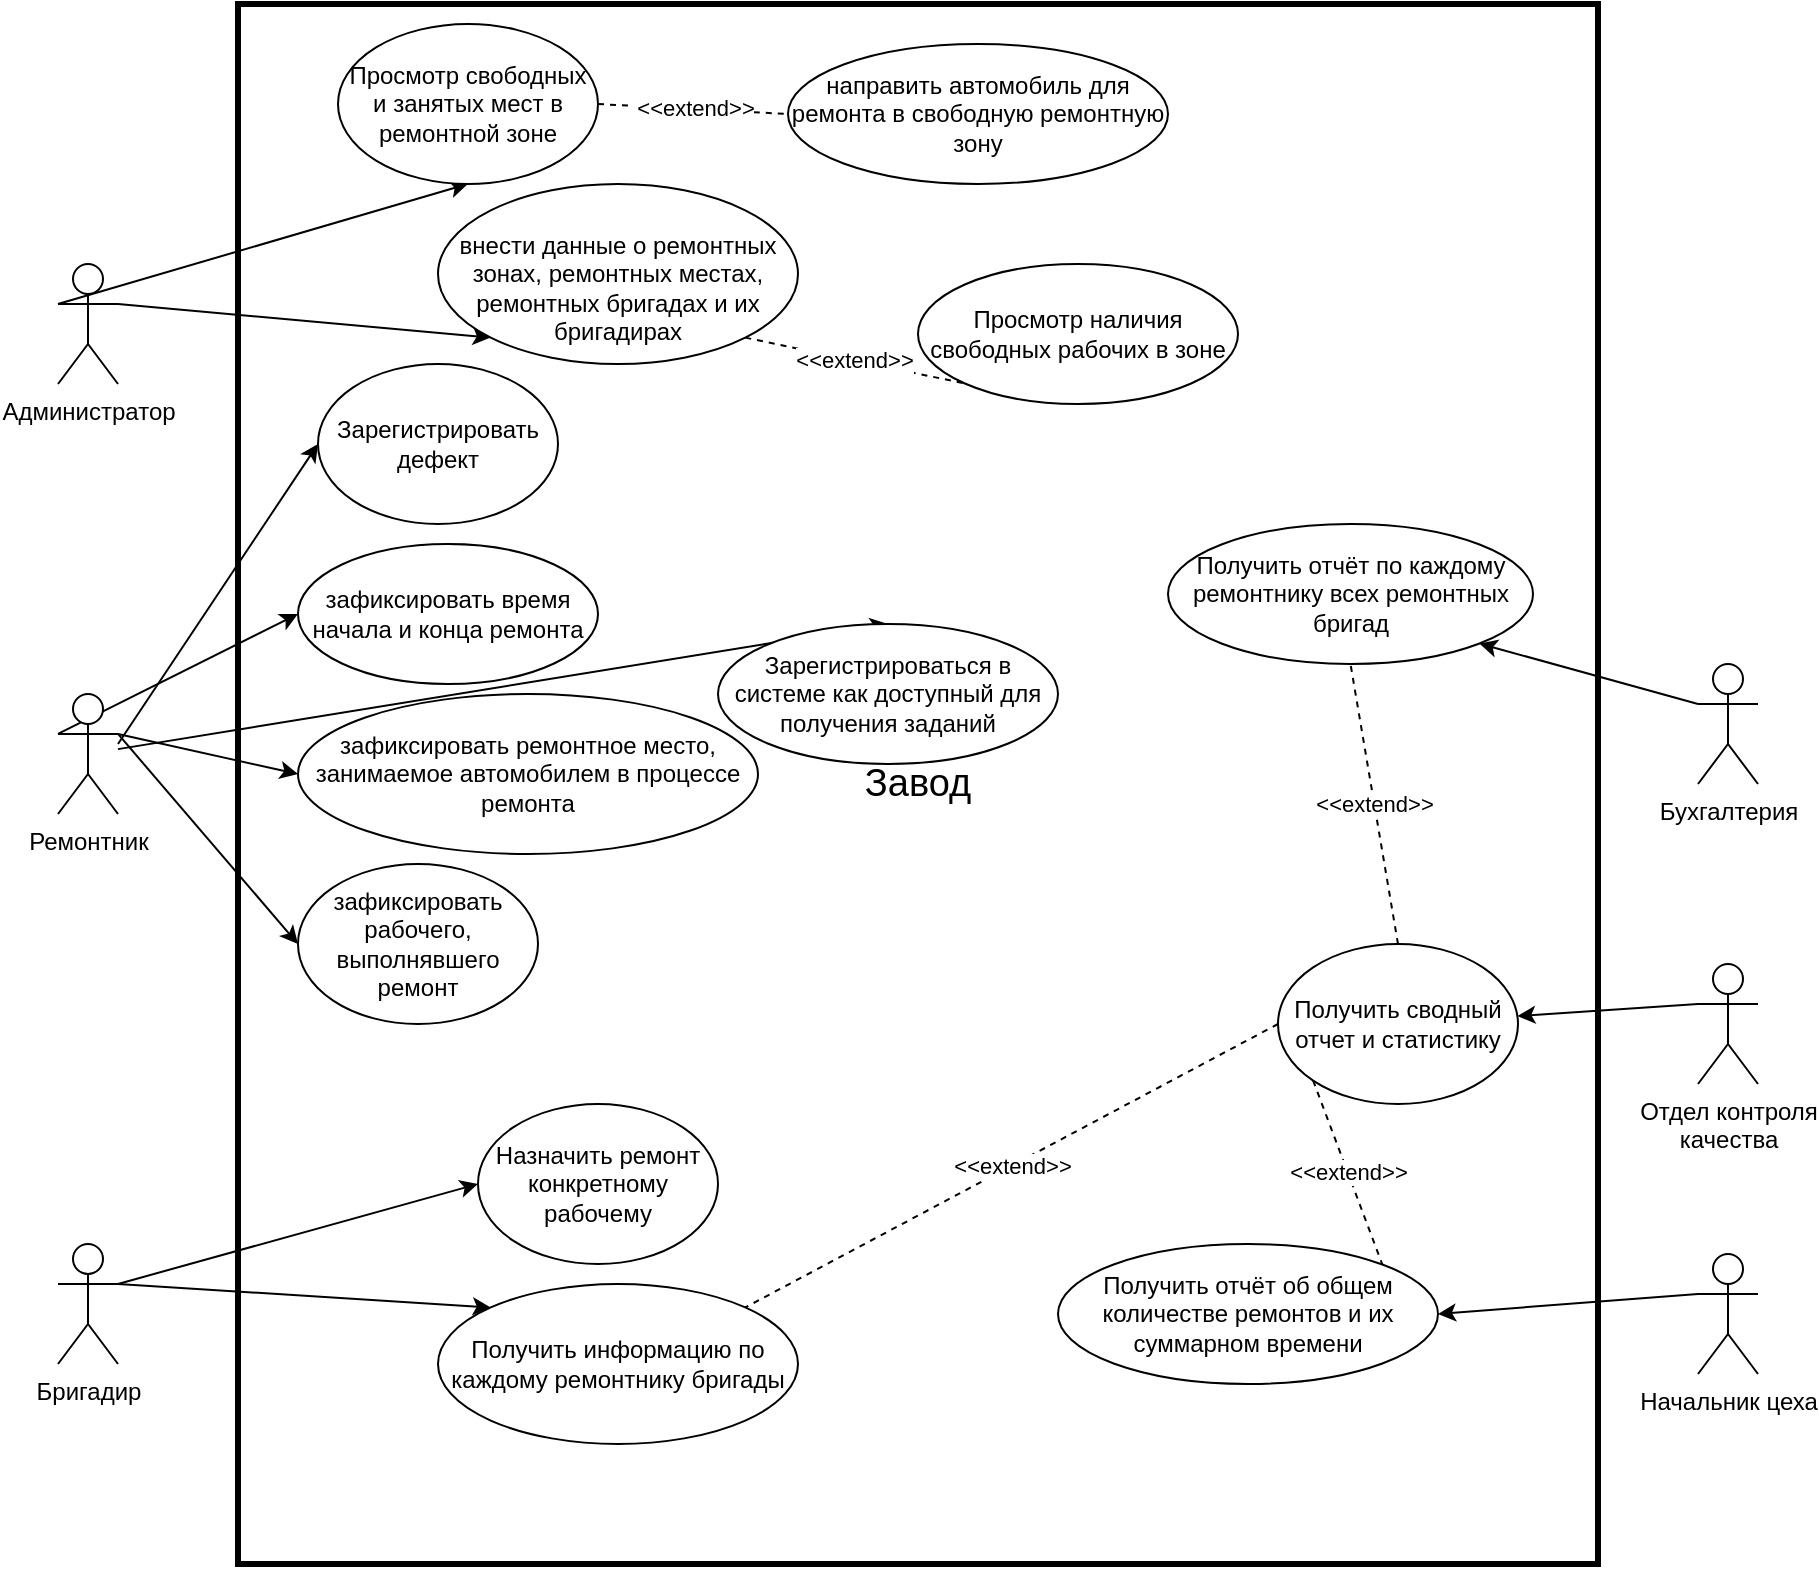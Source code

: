 <mxfile version="13.7.1" type="device"><diagram id="2OyqJ_L4pA5Itg6f1f_D" name="Page-1"><mxGraphModel dx="1351" dy="853" grid="1" gridSize="10" guides="1" tooltips="1" connect="1" arrows="1" fold="1" page="1" pageScale="1" pageWidth="827" pageHeight="1169" math="0" shadow="0"><root><mxCell id="0"/><mxCell id="1" parent="0"/><mxCell id="Z4NYxRII471GdYBQ2so8-115" value="&lt;font style=&quot;font-size: 19px&quot;&gt;Завод&lt;/font&gt;" style="rounded=0;whiteSpace=wrap;html=1;strokeWidth=3;fillColor=none;" vertex="1" parent="1"><mxGeometry x="130" y="20" width="680" height="780" as="geometry"/></mxCell><mxCell id="Z4NYxRII471GdYBQ2so8-71" style="edgeStyle=none;rounded=0;jumpStyle=none;orthogonalLoop=1;jettySize=auto;html=1;exitX=0;exitY=0.333;exitDx=0;exitDy=0;exitPerimeter=0;entryX=1;entryY=0.5;entryDx=0;entryDy=0;" edge="1" parent="1" source="Z4NYxRII471GdYBQ2so8-72" target="Z4NYxRII471GdYBQ2so8-99"><mxGeometry relative="1" as="geometry"/></mxCell><mxCell id="Z4NYxRII471GdYBQ2so8-72" value="Начальник цеха" style="shape=umlActor;verticalLabelPosition=bottom;verticalAlign=top;html=1;outlineConnect=0;" vertex="1" parent="1"><mxGeometry x="860" y="645" width="30" height="60" as="geometry"/></mxCell><mxCell id="Z4NYxRII471GdYBQ2so8-73" style="edgeStyle=none;rounded=0;jumpStyle=none;orthogonalLoop=1;jettySize=auto;html=1;exitX=0;exitY=0.333;exitDx=0;exitDy=0;exitPerimeter=0;entryX=0.5;entryY=1;entryDx=0;entryDy=0;" edge="1" parent="1" source="Z4NYxRII471GdYBQ2so8-75" target="Z4NYxRII471GdYBQ2so8-93"><mxGeometry relative="1" as="geometry"/></mxCell><mxCell id="Z4NYxRII471GdYBQ2so8-74" style="edgeStyle=none;rounded=0;jumpStyle=none;orthogonalLoop=1;jettySize=auto;html=1;exitX=1;exitY=0.333;exitDx=0;exitDy=0;exitPerimeter=0;entryX=0;entryY=1;entryDx=0;entryDy=0;" edge="1" parent="1" source="Z4NYxRII471GdYBQ2so8-75" target="Z4NYxRII471GdYBQ2so8-77"><mxGeometry relative="1" as="geometry"/></mxCell><mxCell id="Z4NYxRII471GdYBQ2so8-75" value="Администратор" style="shape=umlActor;verticalLabelPosition=bottom;verticalAlign=top;html=1;outlineConnect=0;" vertex="1" parent="1"><mxGeometry x="40" y="150" width="30" height="60" as="geometry"/></mxCell><mxCell id="Z4NYxRII471GdYBQ2so8-76" value="&amp;lt;&amp;lt;extend&amp;gt;&amp;gt;" style="edgeStyle=none;rounded=0;jumpStyle=none;orthogonalLoop=1;jettySize=auto;html=1;exitX=1;exitY=1;exitDx=0;exitDy=0;entryX=0;entryY=1;entryDx=0;entryDy=0;dashed=1;endArrow=none;endFill=0;" edge="1" parent="1" source="Z4NYxRII471GdYBQ2so8-77" target="Z4NYxRII471GdYBQ2so8-91"><mxGeometry relative="1" as="geometry"/></mxCell><mxCell id="Z4NYxRII471GdYBQ2so8-77" value="&lt;br&gt;внести данные о&amp;nbsp;ремонтных зонах, ремонтных местах, ремонтных бригадах и их бригадирах" style="ellipse;whiteSpace=wrap;html=1;" vertex="1" parent="1"><mxGeometry x="230" y="110" width="180" height="90" as="geometry"/></mxCell><mxCell id="Z4NYxRII471GdYBQ2so8-78" style="edgeStyle=none;rounded=0;jumpStyle=none;orthogonalLoop=1;jettySize=auto;html=1;exitX=0;exitY=0.333;exitDx=0;exitDy=0;exitPerimeter=0;entryX=0;entryY=0.5;entryDx=0;entryDy=0;" edge="1" parent="1" source="Z4NYxRII471GdYBQ2so8-81" target="Z4NYxRII471GdYBQ2so8-82"><mxGeometry relative="1" as="geometry"/></mxCell><mxCell id="Z4NYxRII471GdYBQ2so8-79" style="edgeStyle=none;rounded=0;jumpStyle=none;orthogonalLoop=1;jettySize=auto;html=1;exitX=1;exitY=0.333;exitDx=0;exitDy=0;exitPerimeter=0;entryX=0;entryY=0.5;entryDx=0;entryDy=0;" edge="1" parent="1" source="Z4NYxRII471GdYBQ2so8-81" target="Z4NYxRII471GdYBQ2so8-84"><mxGeometry relative="1" as="geometry"/></mxCell><mxCell id="Z4NYxRII471GdYBQ2so8-80" style="edgeStyle=none;rounded=0;jumpStyle=none;orthogonalLoop=1;jettySize=auto;html=1;exitX=1;exitY=0.333;exitDx=0;exitDy=0;exitPerimeter=0;entryX=0;entryY=0.5;entryDx=0;entryDy=0;" edge="1" parent="1" source="Z4NYxRII471GdYBQ2so8-81" target="Z4NYxRII471GdYBQ2so8-83"><mxGeometry relative="1" as="geometry"/></mxCell><mxCell id="Z4NYxRII471GdYBQ2so8-112" style="edgeStyle=none;rounded=0;orthogonalLoop=1;jettySize=auto;html=1;entryX=0;entryY=0.5;entryDx=0;entryDy=0;endArrow=classic;endFill=1;" edge="1" parent="1" target="Z4NYxRII471GdYBQ2so8-104"><mxGeometry relative="1" as="geometry"><mxPoint x="70" y="390" as="sourcePoint"/></mxGeometry></mxCell><mxCell id="Z4NYxRII471GdYBQ2so8-113" style="edgeStyle=none;rounded=0;orthogonalLoop=1;jettySize=auto;html=1;entryX=0.5;entryY=0;entryDx=0;entryDy=0;endArrow=classic;endFill=1;" edge="1" parent="1" source="Z4NYxRII471GdYBQ2so8-81" target="Z4NYxRII471GdYBQ2so8-89"><mxGeometry relative="1" as="geometry"/></mxCell><mxCell id="Z4NYxRII471GdYBQ2so8-81" value="Ремонтник" style="shape=umlActor;verticalLabelPosition=bottom;verticalAlign=top;html=1;outlineConnect=0;" vertex="1" parent="1"><mxGeometry x="40" y="365" width="30" height="60" as="geometry"/></mxCell><mxCell id="Z4NYxRII471GdYBQ2so8-82" value="&lt;span id=&quot;docs-internal-guid-4b10f4f7-7fff-964e-9d06-81d0692ab87c&quot;&gt;&lt;span style=&quot;font-family: &amp;#34;arial&amp;#34; ; background-color: transparent ; vertical-align: baseline&quot;&gt;&lt;font style=&quot;font-size: 12px&quot;&gt;зафиксировать время начала и конца ремонта&lt;/font&gt;&lt;/span&gt;&lt;/span&gt;" style="ellipse;whiteSpace=wrap;html=1;" vertex="1" parent="1"><mxGeometry x="160" y="290" width="150" height="70" as="geometry"/></mxCell><mxCell id="Z4NYxRII471GdYBQ2so8-83" value="&lt;span style=&quot;font-family: &amp;#34;arial&amp;#34;&quot;&gt;зафиксировать&lt;br&gt;рабочего, выполнявшего ремонт&lt;/span&gt;" style="ellipse;whiteSpace=wrap;html=1;" vertex="1" parent="1"><mxGeometry x="160" y="450" width="120" height="80" as="geometry"/></mxCell><mxCell id="Z4NYxRII471GdYBQ2so8-84" value="&lt;br&gt;зафиксировать&amp;nbsp;&lt;span&gt;ремонтное место, занимаемое автомобилем в процессе ремонта&lt;br&gt;&lt;br&gt;&lt;/span&gt;" style="ellipse;whiteSpace=wrap;html=1;" vertex="1" parent="1"><mxGeometry x="160" y="365" width="230" height="80" as="geometry"/></mxCell><mxCell id="Z4NYxRII471GdYBQ2so8-85" style="edgeStyle=none;rounded=0;jumpStyle=none;orthogonalLoop=1;jettySize=auto;html=1;exitX=1;exitY=0.333;exitDx=0;exitDy=0;exitPerimeter=0;entryX=0;entryY=0.5;entryDx=0;entryDy=0;" edge="1" parent="1" source="Z4NYxRII471GdYBQ2so8-87" target="Z4NYxRII471GdYBQ2so8-88"><mxGeometry relative="1" as="geometry"/></mxCell><mxCell id="Z4NYxRII471GdYBQ2so8-86" style="edgeStyle=none;rounded=0;jumpStyle=none;orthogonalLoop=1;jettySize=auto;html=1;exitX=1;exitY=0.333;exitDx=0;exitDy=0;exitPerimeter=0;entryX=0;entryY=0;entryDx=0;entryDy=0;" edge="1" parent="1" source="Z4NYxRII471GdYBQ2so8-87" target="Z4NYxRII471GdYBQ2so8-100"><mxGeometry relative="1" as="geometry"/></mxCell><mxCell id="Z4NYxRII471GdYBQ2so8-87" value="Бригадир" style="shape=umlActor;verticalLabelPosition=bottom;verticalAlign=top;html=1;outlineConnect=0;" vertex="1" parent="1"><mxGeometry x="40" y="640" width="30" height="60" as="geometry"/></mxCell><mxCell id="Z4NYxRII471GdYBQ2so8-88" value="Назначить ремонт конкретному рабочему" style="ellipse;whiteSpace=wrap;html=1;" vertex="1" parent="1"><mxGeometry x="250" y="570" width="120" height="80" as="geometry"/></mxCell><mxCell id="Z4NYxRII471GdYBQ2so8-89" value="Зарегистрироваться в системе как доступный для получения заданий" style="ellipse;whiteSpace=wrap;html=1;" vertex="1" parent="1"><mxGeometry x="370" y="330" width="170" height="70" as="geometry"/></mxCell><mxCell id="Z4NYxRII471GdYBQ2so8-90" value="&lt;div&gt;направить автомобиль для ремонта в свободную ремонтную зону&lt;/div&gt;" style="ellipse;whiteSpace=wrap;html=1;" vertex="1" parent="1"><mxGeometry x="405" y="40" width="190" height="70" as="geometry"/></mxCell><mxCell id="Z4NYxRII471GdYBQ2so8-91" value="Просмотр наличия свободных рабочих в зоне" style="ellipse;whiteSpace=wrap;html=1;" vertex="1" parent="1"><mxGeometry x="470" y="150" width="160" height="70" as="geometry"/></mxCell><mxCell id="Z4NYxRII471GdYBQ2so8-92" value="&amp;nbsp;&amp;lt;&amp;lt;extend&amp;gt;&amp;gt;" style="edgeStyle=none;rounded=0;jumpStyle=none;orthogonalLoop=1;jettySize=auto;html=1;exitX=1;exitY=0.5;exitDx=0;exitDy=0;entryX=0;entryY=0.5;entryDx=0;entryDy=0;dashed=1;endArrow=none;endFill=0;" edge="1" parent="1" source="Z4NYxRII471GdYBQ2so8-93" target="Z4NYxRII471GdYBQ2so8-90"><mxGeometry relative="1" as="geometry"/></mxCell><mxCell id="Z4NYxRII471GdYBQ2so8-93" value="Просмотр свободных и занятых мест в ремонтной зоне" style="ellipse;whiteSpace=wrap;html=1;" vertex="1" parent="1"><mxGeometry x="180" y="30" width="130" height="80" as="geometry"/></mxCell><mxCell id="Z4NYxRII471GdYBQ2so8-108" style="edgeStyle=none;rounded=0;orthogonalLoop=1;jettySize=auto;html=1;endArrow=classic;endFill=1;exitX=0;exitY=0.333;exitDx=0;exitDy=0;exitPerimeter=0;" edge="1" parent="1" source="Z4NYxRII471GdYBQ2so8-94" target="Z4NYxRII471GdYBQ2so8-98"><mxGeometry relative="1" as="geometry"/></mxCell><mxCell id="Z4NYxRII471GdYBQ2so8-94" value="Отдел контроля&lt;br&gt;качества" style="shape=umlActor;verticalLabelPosition=bottom;verticalAlign=top;html=1;outlineConnect=0;" vertex="1" parent="1"><mxGeometry x="860" y="500" width="30" height="60" as="geometry"/></mxCell><mxCell id="Z4NYxRII471GdYBQ2so8-95" value="&amp;lt;&amp;lt;extend&amp;gt;&amp;gt;" style="edgeStyle=none;rounded=0;jumpStyle=none;orthogonalLoop=1;jettySize=auto;html=1;exitX=0;exitY=1;exitDx=0;exitDy=0;entryX=1;entryY=0;entryDx=0;entryDy=0;dashed=1;endArrow=none;endFill=0;" edge="1" parent="1" source="Z4NYxRII471GdYBQ2so8-98" target="Z4NYxRII471GdYBQ2so8-99"><mxGeometry relative="1" as="geometry"/></mxCell><mxCell id="Z4NYxRII471GdYBQ2so8-96" value="&amp;lt;&amp;lt;extend&amp;gt;&amp;gt;" style="edgeStyle=none;rounded=0;jumpStyle=none;orthogonalLoop=1;jettySize=auto;html=1;exitX=0.5;exitY=0;exitDx=0;exitDy=0;entryX=0.5;entryY=1;entryDx=0;entryDy=0;dashed=1;endArrow=none;endFill=0;" edge="1" parent="1" source="Z4NYxRII471GdYBQ2so8-98" target="Z4NYxRII471GdYBQ2so8-103"><mxGeometry relative="1" as="geometry"/></mxCell><mxCell id="Z4NYxRII471GdYBQ2so8-97" value="&amp;lt;&amp;lt;extend&amp;gt;&amp;gt;" style="edgeStyle=none;rounded=0;jumpStyle=none;orthogonalLoop=1;jettySize=auto;html=1;exitX=0;exitY=0.5;exitDx=0;exitDy=0;entryX=1;entryY=0;entryDx=0;entryDy=0;dashed=1;endArrow=none;endFill=0;" edge="1" parent="1" source="Z4NYxRII471GdYBQ2so8-98" target="Z4NYxRII471GdYBQ2so8-100"><mxGeometry relative="1" as="geometry"/></mxCell><mxCell id="Z4NYxRII471GdYBQ2so8-98" value="Получить сводный отчет и статистику" style="ellipse;whiteSpace=wrap;html=1;" vertex="1" parent="1"><mxGeometry x="650" y="490" width="120" height="80" as="geometry"/></mxCell><mxCell id="Z4NYxRII471GdYBQ2so8-99" value="Получить&amp;nbsp;отчёт об общем количестве ремонтов и их суммарном времени" style="ellipse;whiteSpace=wrap;html=1;" vertex="1" parent="1"><mxGeometry x="540" y="640" width="190" height="70" as="geometry"/></mxCell><mxCell id="Z4NYxRII471GdYBQ2so8-100" value="Получить&amp;nbsp;информацию по каждому ремонтнику бригады" style="ellipse;whiteSpace=wrap;html=1;" vertex="1" parent="1"><mxGeometry x="230" y="660" width="180" height="80" as="geometry"/></mxCell><mxCell id="Z4NYxRII471GdYBQ2so8-101" style="edgeStyle=none;rounded=0;jumpStyle=none;orthogonalLoop=1;jettySize=auto;html=1;exitX=0;exitY=0.333;exitDx=0;exitDy=0;exitPerimeter=0;entryX=1;entryY=1;entryDx=0;entryDy=0;" edge="1" parent="1" source="Z4NYxRII471GdYBQ2so8-102" target="Z4NYxRII471GdYBQ2so8-103"><mxGeometry relative="1" as="geometry"/></mxCell><mxCell id="Z4NYxRII471GdYBQ2so8-102" value="Бухгалтерия" style="shape=umlActor;verticalLabelPosition=bottom;verticalAlign=top;html=1;outlineConnect=0;" vertex="1" parent="1"><mxGeometry x="860" y="350" width="30" height="60" as="geometry"/></mxCell><mxCell id="Z4NYxRII471GdYBQ2so8-103" value="&lt;b style=&quot;font-weight: normal&quot; id=&quot;docs-internal-guid-e5c3a808-7fff-4adf-d515-946aad3dc68b&quot;&gt;&lt;span style=&quot;font-family: &amp;#34;arial&amp;#34; ; color: rgb(0 , 0 , 0) ; background-color: transparent ; font-weight: 400 ; font-style: normal ; font-variant: normal ; text-decoration: none ; vertical-align: baseline&quot;&gt;&lt;font style=&quot;font-size: 12px&quot;&gt;Получить&amp;nbsp;отчёт по каждому ремонтнику всех ремонтных бригад&lt;/font&gt;&lt;/span&gt;&lt;/b&gt;" style="ellipse;whiteSpace=wrap;html=1;" vertex="1" parent="1"><mxGeometry x="595" y="280" width="182.5" height="70" as="geometry"/></mxCell><mxCell id="Z4NYxRII471GdYBQ2so8-104" value="Зарегистрировать дефект" style="ellipse;whiteSpace=wrap;html=1;" vertex="1" parent="1"><mxGeometry x="170" y="200" width="120" height="80" as="geometry"/></mxCell><mxCell id="Z4NYxRII471GdYBQ2so8-107" style="edgeStyle=none;rounded=0;jumpStyle=none;orthogonalLoop=1;jettySize=auto;html=1;exitX=0.5;exitY=1;exitDx=0;exitDy=0;" edge="1" parent="1"><mxGeometry relative="1" as="geometry"><mxPoint x="570" y="250" as="sourcePoint"/><mxPoint x="570" y="250" as="targetPoint"/></mxGeometry></mxCell></root></mxGraphModel></diagram></mxfile>